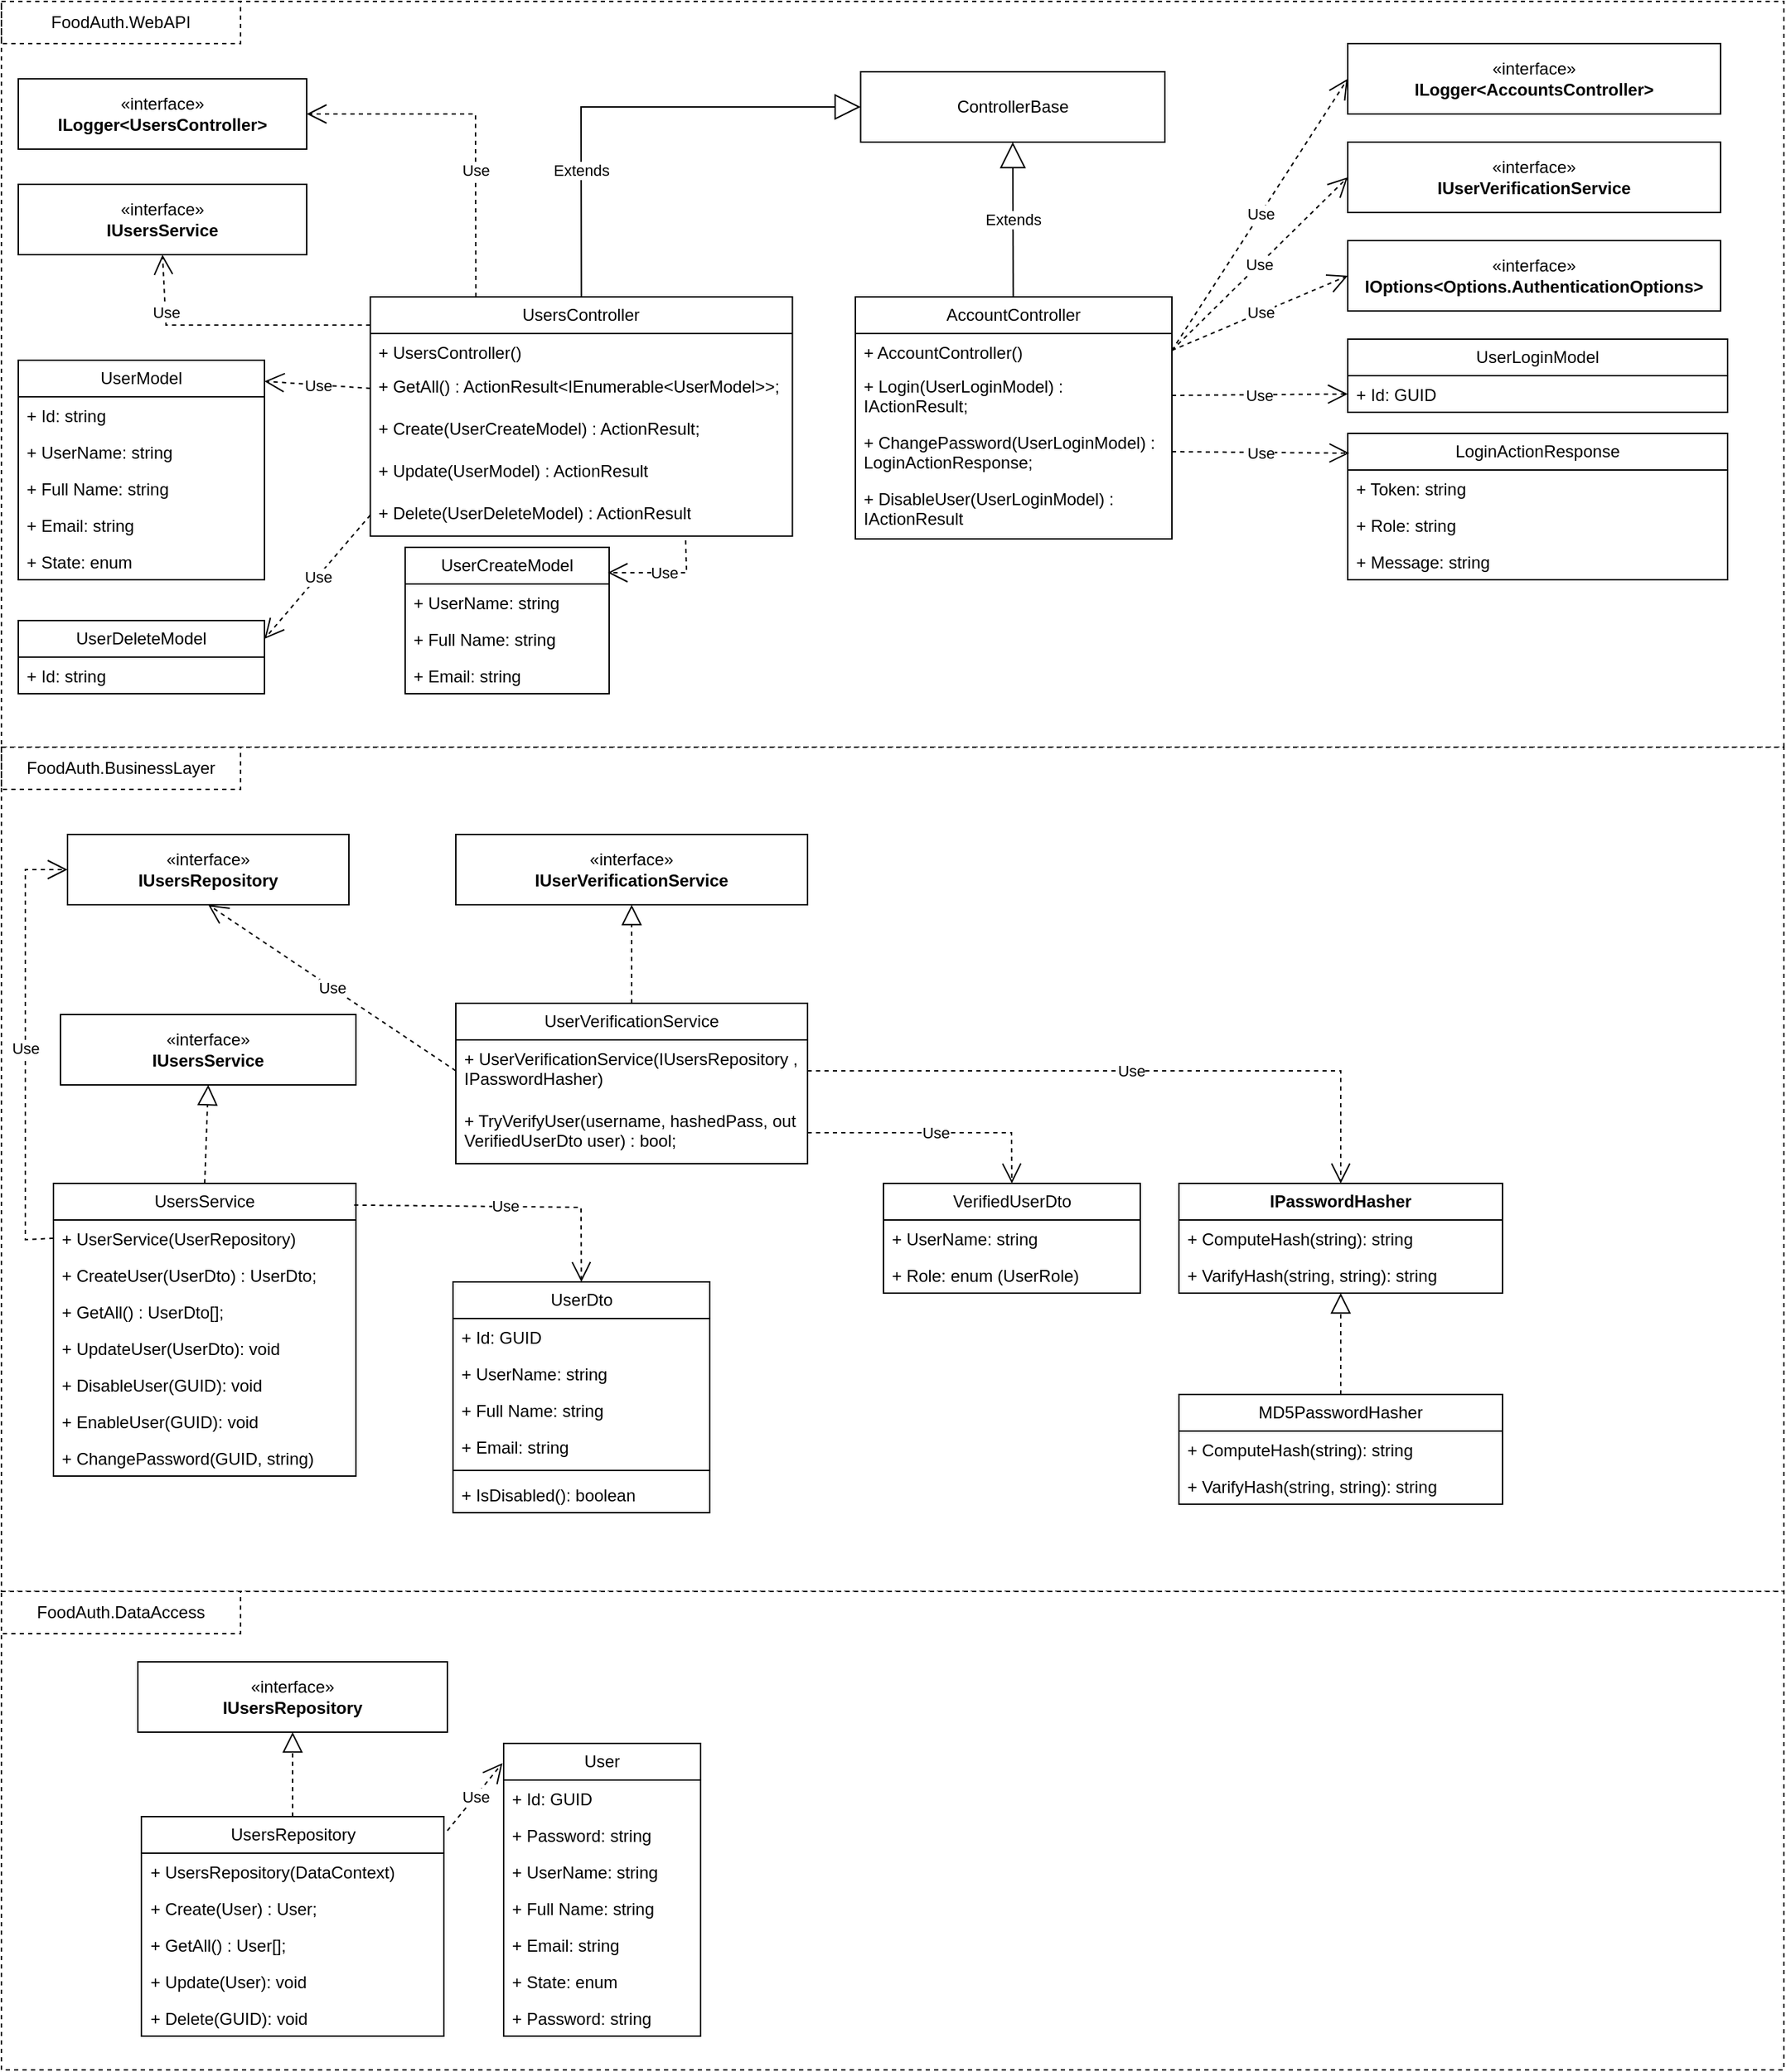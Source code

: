 <mxfile version="22.0.0" type="device">
  <diagram name="Page-1" id="muLGFRcbvZJjaOLJ9_g9">
    <mxGraphModel dx="3686" dy="2740" grid="1" gridSize="10" guides="1" tooltips="1" connect="1" arrows="1" fold="1" page="1" pageScale="1" pageWidth="850" pageHeight="1100" math="0" shadow="0">
      <root>
        <mxCell id="0" />
        <mxCell id="1" parent="0" />
        <mxCell id="_5ADlvDaST6qmJXqZXYF-98" value="" style="rounded=0;whiteSpace=wrap;html=1;dashed=1;" parent="1" vertex="1">
          <mxGeometry x="-825" y="-1080" width="1267" height="530" as="geometry" />
        </mxCell>
        <mxCell id="N_aqeByG3ck3YnSyiemr-94" value="" style="rounded=0;whiteSpace=wrap;html=1;dashed=1;" parent="1" vertex="1">
          <mxGeometry x="-825" y="-550" width="1267" height="600" as="geometry" />
        </mxCell>
        <mxCell id="N_aqeByG3ck3YnSyiemr-96" value="" style="rounded=0;whiteSpace=wrap;html=1;dashed=1;" parent="1" vertex="1">
          <mxGeometry x="-825" y="50" width="1267" height="340" as="geometry" />
        </mxCell>
        <mxCell id="N_aqeByG3ck3YnSyiemr-1" value="UserDto" style="swimlane;fontStyle=0;childLayout=stackLayout;horizontal=1;startSize=26;fillColor=none;horizontalStack=0;resizeParent=1;resizeParentMax=0;resizeLast=0;collapsible=1;marginBottom=0;whiteSpace=wrap;html=1;" parent="1" vertex="1">
          <mxGeometry x="-504" y="-170" width="182.5" height="164" as="geometry" />
        </mxCell>
        <mxCell id="N_aqeByG3ck3YnSyiemr-2" value="+ Id: GUID" style="text;strokeColor=none;fillColor=none;align=left;verticalAlign=top;spacingLeft=4;spacingRight=4;overflow=hidden;rotatable=0;points=[[0,0.5],[1,0.5]];portConstraint=eastwest;whiteSpace=wrap;html=1;" parent="N_aqeByG3ck3YnSyiemr-1" vertex="1">
          <mxGeometry y="26" width="182.5" height="26" as="geometry" />
        </mxCell>
        <mxCell id="N_aqeByG3ck3YnSyiemr-3" value="+ UserName: string" style="text;strokeColor=none;fillColor=none;align=left;verticalAlign=top;spacingLeft=4;spacingRight=4;overflow=hidden;rotatable=0;points=[[0,0.5],[1,0.5]];portConstraint=eastwest;whiteSpace=wrap;html=1;" parent="N_aqeByG3ck3YnSyiemr-1" vertex="1">
          <mxGeometry y="52" width="182.5" height="26" as="geometry" />
        </mxCell>
        <mxCell id="N_aqeByG3ck3YnSyiemr-76" value="+ Full Name: string" style="text;strokeColor=none;fillColor=none;align=left;verticalAlign=top;spacingLeft=4;spacingRight=4;overflow=hidden;rotatable=0;points=[[0,0.5],[1,0.5]];portConstraint=eastwest;whiteSpace=wrap;html=1;" parent="N_aqeByG3ck3YnSyiemr-1" vertex="1">
          <mxGeometry y="78" width="182.5" height="26" as="geometry" />
        </mxCell>
        <mxCell id="N_aqeByG3ck3YnSyiemr-75" value="+ Email: string" style="text;strokeColor=none;fillColor=none;align=left;verticalAlign=top;spacingLeft=4;spacingRight=4;overflow=hidden;rotatable=0;points=[[0,0.5],[1,0.5]];portConstraint=eastwest;whiteSpace=wrap;html=1;" parent="N_aqeByG3ck3YnSyiemr-1" vertex="1">
          <mxGeometry y="104" width="182.5" height="26" as="geometry" />
        </mxCell>
        <mxCell id="_5ADlvDaST6qmJXqZXYF-108" value="" style="line;strokeWidth=1;fillColor=none;align=left;verticalAlign=middle;spacingTop=-1;spacingLeft=3;spacingRight=3;rotatable=0;labelPosition=right;points=[];portConstraint=eastwest;strokeColor=inherit;" parent="N_aqeByG3ck3YnSyiemr-1" vertex="1">
          <mxGeometry y="130" width="182.5" height="8" as="geometry" />
        </mxCell>
        <mxCell id="N_aqeByG3ck3YnSyiemr-90" value="+ IsDisabled(): boolean" style="text;strokeColor=none;fillColor=none;align=left;verticalAlign=top;spacingLeft=4;spacingRight=4;overflow=hidden;rotatable=0;points=[[0,0.5],[1,0.5]];portConstraint=eastwest;whiteSpace=wrap;html=1;" parent="N_aqeByG3ck3YnSyiemr-1" vertex="1">
          <mxGeometry y="138" width="182.5" height="26" as="geometry" />
        </mxCell>
        <mxCell id="N_aqeByG3ck3YnSyiemr-9" value="UsersService" style="swimlane;fontStyle=0;childLayout=stackLayout;horizontal=1;startSize=26;fillColor=none;horizontalStack=0;resizeParent=1;resizeParentMax=0;resizeLast=0;collapsible=1;marginBottom=0;whiteSpace=wrap;html=1;" parent="1" vertex="1">
          <mxGeometry x="-788" y="-240" width="215" height="208" as="geometry" />
        </mxCell>
        <mxCell id="N_aqeByG3ck3YnSyiemr-11" value="&lt;div style=&quot;text-align: center;&quot;&gt;+&amp;nbsp;UserService(UserRepository)&lt;/div&gt;" style="text;strokeColor=none;fillColor=none;align=left;verticalAlign=top;spacingLeft=4;spacingRight=4;overflow=hidden;rotatable=0;points=[[0,0.5],[1,0.5]];portConstraint=eastwest;whiteSpace=wrap;html=1;" parent="N_aqeByG3ck3YnSyiemr-9" vertex="1">
          <mxGeometry y="26" width="215" height="26" as="geometry" />
        </mxCell>
        <mxCell id="N_aqeByG3ck3YnSyiemr-41" value="+ CreateUser(UserDto) : UserDto;" style="text;strokeColor=none;fillColor=none;align=left;verticalAlign=top;spacingLeft=4;spacingRight=4;overflow=hidden;rotatable=0;points=[[0,0.5],[1,0.5]];portConstraint=eastwest;whiteSpace=wrap;html=1;" parent="N_aqeByG3ck3YnSyiemr-9" vertex="1">
          <mxGeometry y="52" width="215" height="26" as="geometry" />
        </mxCell>
        <mxCell id="N_aqeByG3ck3YnSyiemr-86" value="+ GetAll() : UserDto[];" style="text;strokeColor=none;fillColor=none;align=left;verticalAlign=top;spacingLeft=4;spacingRight=4;overflow=hidden;rotatable=0;points=[[0,0.5],[1,0.5]];portConstraint=eastwest;whiteSpace=wrap;html=1;" parent="N_aqeByG3ck3YnSyiemr-9" vertex="1">
          <mxGeometry y="78" width="215" height="26" as="geometry" />
        </mxCell>
        <mxCell id="N_aqeByG3ck3YnSyiemr-40" value="+ UpdateUser(UserDto): void" style="text;strokeColor=none;fillColor=none;align=left;verticalAlign=top;spacingLeft=4;spacingRight=4;overflow=hidden;rotatable=0;points=[[0,0.5],[1,0.5]];portConstraint=eastwest;whiteSpace=wrap;html=1;" parent="N_aqeByG3ck3YnSyiemr-9" vertex="1">
          <mxGeometry y="104" width="215" height="26" as="geometry" />
        </mxCell>
        <mxCell id="N_aqeByG3ck3YnSyiemr-17" value="+ DisableUser(GUID): void" style="text;strokeColor=none;fillColor=none;align=left;verticalAlign=top;spacingLeft=4;spacingRight=4;overflow=hidden;rotatable=0;points=[[0,0.5],[1,0.5]];portConstraint=eastwest;whiteSpace=wrap;html=1;" parent="N_aqeByG3ck3YnSyiemr-9" vertex="1">
          <mxGeometry y="130" width="215" height="26" as="geometry" />
        </mxCell>
        <mxCell id="N_aqeByG3ck3YnSyiemr-91" value="+ EnableUser(GUID): void" style="text;strokeColor=none;fillColor=none;align=left;verticalAlign=top;spacingLeft=4;spacingRight=4;overflow=hidden;rotatable=0;points=[[0,0.5],[1,0.5]];portConstraint=eastwest;whiteSpace=wrap;html=1;" parent="N_aqeByG3ck3YnSyiemr-9" vertex="1">
          <mxGeometry y="156" width="215" height="26" as="geometry" />
        </mxCell>
        <mxCell id="N_aqeByG3ck3YnSyiemr-89" value="+ ChangePassword(GUID, string)" style="text;strokeColor=none;fillColor=none;align=left;verticalAlign=top;spacingLeft=4;spacingRight=4;overflow=hidden;rotatable=0;points=[[0,0.5],[1,0.5]];portConstraint=eastwest;whiteSpace=wrap;html=1;" parent="N_aqeByG3ck3YnSyiemr-9" vertex="1">
          <mxGeometry y="182" width="215" height="26" as="geometry" />
        </mxCell>
        <mxCell id="N_aqeByG3ck3YnSyiemr-26" value="«interface»&lt;br&gt;&lt;b&gt;IUsersService&lt;/b&gt;" style="html=1;whiteSpace=wrap;" parent="1" vertex="1">
          <mxGeometry x="-783" y="-360" width="210" height="50" as="geometry" />
        </mxCell>
        <mxCell id="N_aqeByG3ck3YnSyiemr-27" value="" style="endArrow=block;dashed=1;endFill=0;endSize=12;html=1;rounded=0;entryX=0.5;entryY=1;entryDx=0;entryDy=0;exitX=0.5;exitY=0;exitDx=0;exitDy=0;" parent="1" source="N_aqeByG3ck3YnSyiemr-9" target="N_aqeByG3ck3YnSyiemr-26" edge="1">
          <mxGeometry width="160" relative="1" as="geometry">
            <mxPoint x="-610.25" y="-262" as="sourcePoint" />
            <mxPoint x="-769.25" y="-381" as="targetPoint" />
          </mxGeometry>
        </mxCell>
        <mxCell id="N_aqeByG3ck3YnSyiemr-95" value="FoodAuth.BusinessLayer" style="text;html=1;strokeColor=default;fillColor=none;align=center;verticalAlign=middle;whiteSpace=wrap;rounded=0;dashed=1;" parent="1" vertex="1">
          <mxGeometry x="-825" y="-550" width="170" height="30" as="geometry" />
        </mxCell>
        <mxCell id="N_aqeByG3ck3YnSyiemr-97" value="FoodAuth.DataAccess" style="text;html=1;strokeColor=default;fillColor=none;align=center;verticalAlign=middle;whiteSpace=wrap;rounded=0;dashed=1;" parent="1" vertex="1">
          <mxGeometry x="-825" y="50" width="170" height="30" as="geometry" />
        </mxCell>
        <mxCell id="N_aqeByG3ck3YnSyiemr-98" value="UsersRepository" style="swimlane;fontStyle=0;childLayout=stackLayout;horizontal=1;startSize=26;fillColor=none;horizontalStack=0;resizeParent=1;resizeParentMax=0;resizeLast=0;collapsible=1;marginBottom=0;whiteSpace=wrap;html=1;" parent="1" vertex="1">
          <mxGeometry x="-725.5" y="210" width="215" height="156" as="geometry" />
        </mxCell>
        <mxCell id="N_aqeByG3ck3YnSyiemr-99" value="&lt;div style=&quot;text-align: center;&quot;&gt;+ UsersRepository(DataContext)&lt;/div&gt;" style="text;strokeColor=none;fillColor=none;align=left;verticalAlign=top;spacingLeft=4;spacingRight=4;overflow=hidden;rotatable=0;points=[[0,0.5],[1,0.5]];portConstraint=eastwest;whiteSpace=wrap;html=1;" parent="N_aqeByG3ck3YnSyiemr-98" vertex="1">
          <mxGeometry y="26" width="215" height="26" as="geometry" />
        </mxCell>
        <mxCell id="N_aqeByG3ck3YnSyiemr-100" value="+ Create(User) : User;" style="text;strokeColor=none;fillColor=none;align=left;verticalAlign=top;spacingLeft=4;spacingRight=4;overflow=hidden;rotatable=0;points=[[0,0.5],[1,0.5]];portConstraint=eastwest;whiteSpace=wrap;html=1;" parent="N_aqeByG3ck3YnSyiemr-98" vertex="1">
          <mxGeometry y="52" width="215" height="26" as="geometry" />
        </mxCell>
        <mxCell id="N_aqeByG3ck3YnSyiemr-101" value="+ GetAll() : User[];" style="text;strokeColor=none;fillColor=none;align=left;verticalAlign=top;spacingLeft=4;spacingRight=4;overflow=hidden;rotatable=0;points=[[0,0.5],[1,0.5]];portConstraint=eastwest;whiteSpace=wrap;html=1;" parent="N_aqeByG3ck3YnSyiemr-98" vertex="1">
          <mxGeometry y="78" width="215" height="26" as="geometry" />
        </mxCell>
        <mxCell id="N_aqeByG3ck3YnSyiemr-102" value="+ Update(User): void" style="text;strokeColor=none;fillColor=none;align=left;verticalAlign=top;spacingLeft=4;spacingRight=4;overflow=hidden;rotatable=0;points=[[0,0.5],[1,0.5]];portConstraint=eastwest;whiteSpace=wrap;html=1;" parent="N_aqeByG3ck3YnSyiemr-98" vertex="1">
          <mxGeometry y="104" width="215" height="26" as="geometry" />
        </mxCell>
        <mxCell id="N_aqeByG3ck3YnSyiemr-103" value="+ Delete(GUID): void" style="text;strokeColor=none;fillColor=none;align=left;verticalAlign=top;spacingLeft=4;spacingRight=4;overflow=hidden;rotatable=0;points=[[0,0.5],[1,0.5]];portConstraint=eastwest;whiteSpace=wrap;html=1;" parent="N_aqeByG3ck3YnSyiemr-98" vertex="1">
          <mxGeometry y="130" width="215" height="26" as="geometry" />
        </mxCell>
        <mxCell id="N_aqeByG3ck3YnSyiemr-107" value="«interface»&lt;br&gt;&lt;b&gt;IUsersRepository&lt;/b&gt;" style="html=1;whiteSpace=wrap;" parent="1" vertex="1">
          <mxGeometry x="-728" y="100" width="220" height="50" as="geometry" />
        </mxCell>
        <mxCell id="N_aqeByG3ck3YnSyiemr-108" value="" style="endArrow=block;dashed=1;endFill=0;endSize=12;html=1;rounded=0;entryX=0.5;entryY=1;entryDx=0;entryDy=0;exitX=0.5;exitY=0;exitDx=0;exitDy=0;" parent="1" source="N_aqeByG3ck3YnSyiemr-98" target="N_aqeByG3ck3YnSyiemr-107" edge="1">
          <mxGeometry width="160" relative="1" as="geometry">
            <mxPoint x="-617.5" y="200" as="sourcePoint" />
            <mxPoint x="-815.5" y="129" as="targetPoint" />
          </mxGeometry>
        </mxCell>
        <mxCell id="N_aqeByG3ck3YnSyiemr-125" value="User" style="swimlane;fontStyle=0;childLayout=stackLayout;horizontal=1;startSize=26;fillColor=none;horizontalStack=0;resizeParent=1;resizeParentMax=0;resizeLast=0;collapsible=1;marginBottom=0;whiteSpace=wrap;html=1;" parent="1" vertex="1">
          <mxGeometry x="-468" y="158" width="140" height="208" as="geometry" />
        </mxCell>
        <mxCell id="N_aqeByG3ck3YnSyiemr-126" value="+ Id: GUID" style="text;strokeColor=none;fillColor=none;align=left;verticalAlign=top;spacingLeft=4;spacingRight=4;overflow=hidden;rotatable=0;points=[[0,0.5],[1,0.5]];portConstraint=eastwest;whiteSpace=wrap;html=1;" parent="N_aqeByG3ck3YnSyiemr-125" vertex="1">
          <mxGeometry y="26" width="140" height="26" as="geometry" />
        </mxCell>
        <mxCell id="N_aqeByG3ck3YnSyiemr-135" value="+ Password: string" style="text;strokeColor=none;fillColor=none;align=left;verticalAlign=top;spacingLeft=4;spacingRight=4;overflow=hidden;rotatable=0;points=[[0,0.5],[1,0.5]];portConstraint=eastwest;whiteSpace=wrap;html=1;" parent="N_aqeByG3ck3YnSyiemr-125" vertex="1">
          <mxGeometry y="52" width="140" height="26" as="geometry" />
        </mxCell>
        <mxCell id="N_aqeByG3ck3YnSyiemr-127" value="+ UserName: string" style="text;strokeColor=none;fillColor=none;align=left;verticalAlign=top;spacingLeft=4;spacingRight=4;overflow=hidden;rotatable=0;points=[[0,0.5],[1,0.5]];portConstraint=eastwest;whiteSpace=wrap;html=1;" parent="N_aqeByG3ck3YnSyiemr-125" vertex="1">
          <mxGeometry y="78" width="140" height="26" as="geometry" />
        </mxCell>
        <mxCell id="N_aqeByG3ck3YnSyiemr-128" value="+ Full Name: string" style="text;strokeColor=none;fillColor=none;align=left;verticalAlign=top;spacingLeft=4;spacingRight=4;overflow=hidden;rotatable=0;points=[[0,0.5],[1,0.5]];portConstraint=eastwest;whiteSpace=wrap;html=1;" parent="N_aqeByG3ck3YnSyiemr-125" vertex="1">
          <mxGeometry y="104" width="140" height="26" as="geometry" />
        </mxCell>
        <mxCell id="N_aqeByG3ck3YnSyiemr-129" value="+ Email: string" style="text;strokeColor=none;fillColor=none;align=left;verticalAlign=top;spacingLeft=4;spacingRight=4;overflow=hidden;rotatable=0;points=[[0,0.5],[1,0.5]];portConstraint=eastwest;whiteSpace=wrap;html=1;" parent="N_aqeByG3ck3YnSyiemr-125" vertex="1">
          <mxGeometry y="130" width="140" height="26" as="geometry" />
        </mxCell>
        <mxCell id="N_aqeByG3ck3YnSyiemr-130" value="+ State: enum" style="text;strokeColor=none;fillColor=none;align=left;verticalAlign=top;spacingLeft=4;spacingRight=4;overflow=hidden;rotatable=0;points=[[0,0.5],[1,0.5]];portConstraint=eastwest;whiteSpace=wrap;html=1;" parent="N_aqeByG3ck3YnSyiemr-125" vertex="1">
          <mxGeometry y="156" width="140" height="26" as="geometry" />
        </mxCell>
        <mxCell id="N_aqeByG3ck3YnSyiemr-131" value="+ Password: string" style="text;strokeColor=none;fillColor=none;align=left;verticalAlign=top;spacingLeft=4;spacingRight=4;overflow=hidden;rotatable=0;points=[[0,0.5],[1,0.5]];portConstraint=eastwest;whiteSpace=wrap;html=1;" parent="N_aqeByG3ck3YnSyiemr-125" vertex="1">
          <mxGeometry y="182" width="140" height="26" as="geometry" />
        </mxCell>
        <mxCell id="_5ADlvDaST6qmJXqZXYF-99" value="FoodAuth.WebAPI" style="text;html=1;strokeColor=default;fillColor=none;align=center;verticalAlign=middle;whiteSpace=wrap;rounded=0;dashed=1;" parent="1" vertex="1">
          <mxGeometry x="-825" y="-1080" width="170" height="30" as="geometry" />
        </mxCell>
        <mxCell id="_5ADlvDaST6qmJXqZXYF-102" value="Use" style="endArrow=open;endSize=12;dashed=1;html=1;rounded=0;exitX=0.994;exitY=0.074;exitDx=0;exitDy=0;exitPerimeter=0;entryX=0.5;entryY=0;entryDx=0;entryDy=0;" parent="1" source="N_aqeByG3ck3YnSyiemr-9" target="N_aqeByG3ck3YnSyiemr-1" edge="1">
          <mxGeometry width="160" relative="1" as="geometry">
            <mxPoint x="2" y="90" as="sourcePoint" />
            <mxPoint x="162" y="90" as="targetPoint" />
            <Array as="points">
              <mxPoint x="-413" y="-223" />
            </Array>
          </mxGeometry>
        </mxCell>
        <mxCell id="_5ADlvDaST6qmJXqZXYF-103" value="Use" style="endArrow=open;endSize=12;dashed=1;html=1;rounded=0;entryX=-0.006;entryY=0.067;entryDx=0;entryDy=0;entryPerimeter=0;" parent="1" target="N_aqeByG3ck3YnSyiemr-125" edge="1">
          <mxGeometry width="160" relative="1" as="geometry">
            <mxPoint x="-508" y="220" as="sourcePoint" />
            <mxPoint x="-465" y="137.5" as="targetPoint" />
          </mxGeometry>
        </mxCell>
        <mxCell id="_5ADlvDaST6qmJXqZXYF-109" value="AccountController" style="swimlane;fontStyle=0;childLayout=stackLayout;horizontal=1;startSize=26;fillColor=none;horizontalStack=0;resizeParent=1;resizeParentMax=0;resizeLast=0;collapsible=1;marginBottom=0;whiteSpace=wrap;html=1;" parent="1" vertex="1">
          <mxGeometry x="-218" y="-870" width="225" height="172" as="geometry" />
        </mxCell>
        <mxCell id="_5ADlvDaST6qmJXqZXYF-110" value="&lt;div style=&quot;text-align: center;&quot;&gt;+ AccountController()&lt;/div&gt;&lt;b style=&quot;border-color: var(--border-color); text-align: center;&quot;&gt;&lt;br&gt;&lt;/b&gt;" style="text;strokeColor=none;fillColor=none;align=left;verticalAlign=top;spacingLeft=4;spacingRight=4;overflow=hidden;rotatable=0;points=[[0,0.5],[1,0.5]];portConstraint=eastwest;whiteSpace=wrap;html=1;" parent="_5ADlvDaST6qmJXqZXYF-109" vertex="1">
          <mxGeometry y="26" width="225" height="24" as="geometry" />
        </mxCell>
        <mxCell id="_5ADlvDaST6qmJXqZXYF-111" value="+ Login(UserLoginModel) : IActionResult;" style="text;strokeColor=none;fillColor=none;align=left;verticalAlign=top;spacingLeft=4;spacingRight=4;overflow=hidden;rotatable=0;points=[[0,0.5],[1,0.5]];portConstraint=eastwest;whiteSpace=wrap;html=1;" parent="_5ADlvDaST6qmJXqZXYF-109" vertex="1">
          <mxGeometry y="50" width="225" height="40" as="geometry" />
        </mxCell>
        <mxCell id="_5ADlvDaST6qmJXqZXYF-112" value="+ ChangePassword(UserLoginModel) : LoginActionResponse;" style="text;strokeColor=none;fillColor=none;align=left;verticalAlign=top;spacingLeft=4;spacingRight=4;overflow=hidden;rotatable=0;points=[[0,0.5],[1,0.5]];portConstraint=eastwest;whiteSpace=wrap;html=1;" parent="_5ADlvDaST6qmJXqZXYF-109" vertex="1">
          <mxGeometry y="90" width="225" height="40" as="geometry" />
        </mxCell>
        <mxCell id="UnXTM3uxFK6fCBbmyO53-55" value="+ DisableUser(UserLoginModel) : IActionResult" style="text;strokeColor=none;fillColor=none;align=left;verticalAlign=top;spacingLeft=4;spacingRight=4;overflow=hidden;rotatable=0;points=[[0,0.5],[1,0.5]];portConstraint=eastwest;whiteSpace=wrap;html=1;" vertex="1" parent="_5ADlvDaST6qmJXqZXYF-109">
          <mxGeometry y="130" width="225" height="42" as="geometry" />
        </mxCell>
        <mxCell id="UnXTM3uxFK6fCBbmyO53-1" value="UserVerificationService" style="swimlane;fontStyle=0;childLayout=stackLayout;horizontal=1;startSize=26;fillColor=none;horizontalStack=0;resizeParent=1;resizeParentMax=0;resizeLast=0;collapsible=1;marginBottom=0;whiteSpace=wrap;html=1;" vertex="1" parent="1">
          <mxGeometry x="-502" y="-368" width="250" height="114" as="geometry" />
        </mxCell>
        <mxCell id="UnXTM3uxFK6fCBbmyO53-38" value="+ UserVerificationService(IUsersRepository , IPasswordHasher)" style="text;strokeColor=none;fillColor=none;align=left;verticalAlign=top;spacingLeft=4;spacingRight=4;overflow=hidden;rotatable=0;points=[[0,0.5],[1,0.5]];portConstraint=eastwest;whiteSpace=wrap;html=1;" vertex="1" parent="UnXTM3uxFK6fCBbmyO53-1">
          <mxGeometry y="26" width="250" height="44" as="geometry" />
        </mxCell>
        <mxCell id="UnXTM3uxFK6fCBbmyO53-3" value="+ TryVerifyUser(username, hashedPass, out VerifiedUserDto user) : bool;" style="text;strokeColor=none;fillColor=none;align=left;verticalAlign=top;spacingLeft=4;spacingRight=4;overflow=hidden;rotatable=0;points=[[0,0.5],[1,0.5]];portConstraint=eastwest;whiteSpace=wrap;html=1;" vertex="1" parent="UnXTM3uxFK6fCBbmyO53-1">
          <mxGeometry y="70" width="250" height="44" as="geometry" />
        </mxCell>
        <mxCell id="UnXTM3uxFK6fCBbmyO53-10" value="&lt;b&gt;IPasswordHasher&lt;/b&gt;" style="swimlane;fontStyle=0;childLayout=stackLayout;horizontal=1;startSize=26;fillColor=none;horizontalStack=0;resizeParent=1;resizeParentMax=0;resizeLast=0;collapsible=1;marginBottom=0;whiteSpace=wrap;html=1;" vertex="1" parent="1">
          <mxGeometry x="12" y="-240" width="230" height="78" as="geometry" />
        </mxCell>
        <mxCell id="UnXTM3uxFK6fCBbmyO53-11" value="+ ComputeHash(string): string" style="text;strokeColor=none;fillColor=none;align=left;verticalAlign=top;spacingLeft=4;spacingRight=4;overflow=hidden;rotatable=0;points=[[0,0.5],[1,0.5]];portConstraint=eastwest;whiteSpace=wrap;html=1;" vertex="1" parent="UnXTM3uxFK6fCBbmyO53-10">
          <mxGeometry y="26" width="230" height="26" as="geometry" />
        </mxCell>
        <mxCell id="UnXTM3uxFK6fCBbmyO53-12" value="+ VarifyHash(string, string): string" style="text;strokeColor=none;fillColor=none;align=left;verticalAlign=top;spacingLeft=4;spacingRight=4;overflow=hidden;rotatable=0;points=[[0,0.5],[1,0.5]];portConstraint=eastwest;whiteSpace=wrap;html=1;" vertex="1" parent="UnXTM3uxFK6fCBbmyO53-10">
          <mxGeometry y="52" width="230" height="26" as="geometry" />
        </mxCell>
        <mxCell id="UnXTM3uxFK6fCBbmyO53-14" value="MD5PasswordHasher" style="swimlane;fontStyle=0;childLayout=stackLayout;horizontal=1;startSize=26;fillColor=none;horizontalStack=0;resizeParent=1;resizeParentMax=0;resizeLast=0;collapsible=1;marginBottom=0;whiteSpace=wrap;html=1;" vertex="1" parent="1">
          <mxGeometry x="12" y="-90" width="230" height="78" as="geometry" />
        </mxCell>
        <mxCell id="UnXTM3uxFK6fCBbmyO53-15" value="+ ComputeHash(string): string" style="text;strokeColor=none;fillColor=none;align=left;verticalAlign=top;spacingLeft=4;spacingRight=4;overflow=hidden;rotatable=0;points=[[0,0.5],[1,0.5]];portConstraint=eastwest;whiteSpace=wrap;html=1;" vertex="1" parent="UnXTM3uxFK6fCBbmyO53-14">
          <mxGeometry y="26" width="230" height="26" as="geometry" />
        </mxCell>
        <mxCell id="UnXTM3uxFK6fCBbmyO53-16" value="+ VarifyHash(string, string): string" style="text;strokeColor=none;fillColor=none;align=left;verticalAlign=top;spacingLeft=4;spacingRight=4;overflow=hidden;rotatable=0;points=[[0,0.5],[1,0.5]];portConstraint=eastwest;whiteSpace=wrap;html=1;" vertex="1" parent="UnXTM3uxFK6fCBbmyO53-14">
          <mxGeometry y="52" width="230" height="26" as="geometry" />
        </mxCell>
        <mxCell id="UnXTM3uxFK6fCBbmyO53-18" value="" style="endArrow=block;dashed=1;endFill=0;endSize=12;html=1;rounded=0;exitX=0.5;exitY=0;exitDx=0;exitDy=0;" edge="1" parent="1" source="UnXTM3uxFK6fCBbmyO53-14" target="UnXTM3uxFK6fCBbmyO53-12">
          <mxGeometry width="160" relative="1" as="geometry">
            <mxPoint x="-128" y="-656" as="sourcePoint" />
            <mxPoint x="32" y="-656" as="targetPoint" />
          </mxGeometry>
        </mxCell>
        <mxCell id="UnXTM3uxFK6fCBbmyO53-21" value="" style="endArrow=block;dashed=1;endFill=0;endSize=12;html=1;rounded=0;entryX=0.5;entryY=1;entryDx=0;entryDy=0;" edge="1" parent="1" source="UnXTM3uxFK6fCBbmyO53-1" target="UnXTM3uxFK6fCBbmyO53-30">
          <mxGeometry width="160" relative="1" as="geometry">
            <mxPoint x="-308" y="-560" as="sourcePoint" />
            <mxPoint x="-263" y="-860" as="targetPoint" />
          </mxGeometry>
        </mxCell>
        <mxCell id="UnXTM3uxFK6fCBbmyO53-22" value="VerifiedUserDto" style="swimlane;fontStyle=0;childLayout=stackLayout;horizontal=1;startSize=26;fillColor=none;horizontalStack=0;resizeParent=1;resizeParentMax=0;resizeLast=0;collapsible=1;marginBottom=0;whiteSpace=wrap;html=1;" vertex="1" parent="1">
          <mxGeometry x="-198" y="-240" width="182.5" height="78" as="geometry" />
        </mxCell>
        <mxCell id="UnXTM3uxFK6fCBbmyO53-24" value="+ UserName: string" style="text;strokeColor=none;fillColor=none;align=left;verticalAlign=top;spacingLeft=4;spacingRight=4;overflow=hidden;rotatable=0;points=[[0,0.5],[1,0.5]];portConstraint=eastwest;whiteSpace=wrap;html=1;" vertex="1" parent="UnXTM3uxFK6fCBbmyO53-22">
          <mxGeometry y="26" width="182.5" height="26" as="geometry" />
        </mxCell>
        <mxCell id="UnXTM3uxFK6fCBbmyO53-25" value="+ Role: enum (UserRole)" style="text;strokeColor=none;fillColor=none;align=left;verticalAlign=top;spacingLeft=4;spacingRight=4;overflow=hidden;rotatable=0;points=[[0,0.5],[1,0.5]];portConstraint=eastwest;whiteSpace=wrap;html=1;" vertex="1" parent="UnXTM3uxFK6fCBbmyO53-22">
          <mxGeometry y="52" width="182.5" height="26" as="geometry" />
        </mxCell>
        <mxCell id="UnXTM3uxFK6fCBbmyO53-30" value="«interface»&lt;br&gt;&lt;b&gt;IUserVerificationService&lt;/b&gt;" style="html=1;whiteSpace=wrap;" vertex="1" parent="1">
          <mxGeometry x="-502" y="-488" width="250" height="50" as="geometry" />
        </mxCell>
        <mxCell id="UnXTM3uxFK6fCBbmyO53-37" value="Use" style="endArrow=open;endSize=12;dashed=1;html=1;rounded=0;entryX=0.5;entryY=0;entryDx=0;entryDy=0;exitX=1;exitY=0.5;exitDx=0;exitDy=0;" edge="1" parent="1" source="UnXTM3uxFK6fCBbmyO53-3" target="UnXTM3uxFK6fCBbmyO53-22">
          <mxGeometry width="160" relative="1" as="geometry">
            <mxPoint x="-78" y="-370" as="sourcePoint" />
            <mxPoint x="-148" y="-660" as="targetPoint" />
            <Array as="points">
              <mxPoint x="-107" y="-276" />
            </Array>
          </mxGeometry>
        </mxCell>
        <mxCell id="UnXTM3uxFK6fCBbmyO53-41" value="Use" style="endArrow=open;endSize=12;dashed=1;html=1;rounded=0;entryX=0.5;entryY=0;entryDx=0;entryDy=0;exitX=1;exitY=0.5;exitDx=0;exitDy=0;" edge="1" parent="1" source="UnXTM3uxFK6fCBbmyO53-38" target="UnXTM3uxFK6fCBbmyO53-10">
          <mxGeometry width="160" relative="1" as="geometry">
            <mxPoint x="-398" y="-460" as="sourcePoint" />
            <mxPoint x="-238" y="-460" as="targetPoint" />
            <Array as="points">
              <mxPoint x="127" y="-320" />
            </Array>
          </mxGeometry>
        </mxCell>
        <mxCell id="UnXTM3uxFK6fCBbmyO53-42" value="«interface»&lt;br&gt;&lt;b&gt;IUsersRepository&lt;/b&gt;" style="html=1;whiteSpace=wrap;" vertex="1" parent="1">
          <mxGeometry x="-778" y="-488" width="200" height="50" as="geometry" />
        </mxCell>
        <mxCell id="UnXTM3uxFK6fCBbmyO53-43" value="Use" style="endArrow=open;endSize=12;dashed=1;html=1;rounded=0;entryX=0;entryY=0.5;entryDx=0;entryDy=0;exitX=0;exitY=0.5;exitDx=0;exitDy=0;" edge="1" parent="1" source="N_aqeByG3ck3YnSyiemr-11" target="UnXTM3uxFK6fCBbmyO53-42">
          <mxGeometry width="160" relative="1" as="geometry">
            <mxPoint x="-868" y="-205.5" as="sourcePoint" />
            <mxPoint x="-738" y="-463" as="targetPoint" />
            <Array as="points">
              <mxPoint x="-808" y="-200" />
              <mxPoint x="-808" y="-463" />
            </Array>
          </mxGeometry>
        </mxCell>
        <mxCell id="UnXTM3uxFK6fCBbmyO53-44" value="Use" style="endArrow=open;endSize=12;dashed=1;html=1;rounded=0;entryX=0.5;entryY=1;entryDx=0;entryDy=0;exitX=0;exitY=0.5;exitDx=0;exitDy=0;" edge="1" parent="1" source="UnXTM3uxFK6fCBbmyO53-38" target="UnXTM3uxFK6fCBbmyO53-42">
          <mxGeometry width="160" relative="1" as="geometry">
            <mxPoint x="-398" y="-360" as="sourcePoint" />
            <mxPoint x="-238" y="-360" as="targetPoint" />
          </mxGeometry>
        </mxCell>
        <mxCell id="UnXTM3uxFK6fCBbmyO53-45" value="Extends" style="endArrow=block;endSize=16;endFill=0;html=1;rounded=0;entryX=0.5;entryY=1;entryDx=0;entryDy=0;" edge="1" parent="1" source="_5ADlvDaST6qmJXqZXYF-109" target="UnXTM3uxFK6fCBbmyO53-51">
          <mxGeometry width="160" relative="1" as="geometry">
            <mxPoint x="102" y="-780" as="sourcePoint" />
            <mxPoint x="173.392" y="-921" as="targetPoint" />
          </mxGeometry>
        </mxCell>
        <mxCell id="UnXTM3uxFK6fCBbmyO53-51" value="ControllerBase" style="html=1;whiteSpace=wrap;" vertex="1" parent="1">
          <mxGeometry x="-214.25" y="-1030" width="216.25" height="50" as="geometry" />
        </mxCell>
        <mxCell id="UnXTM3uxFK6fCBbmyO53-52" value="«interface»&lt;br&gt;&lt;b&gt;ILogger&amp;lt;AccountsController&amp;gt;&lt;/b&gt;" style="html=1;whiteSpace=wrap;" vertex="1" parent="1">
          <mxGeometry x="132" y="-1050" width="265" height="50" as="geometry" />
        </mxCell>
        <mxCell id="UnXTM3uxFK6fCBbmyO53-53" value="«interface»&lt;br&gt;&lt;b&gt;IUserVerificationService&lt;/b&gt;" style="html=1;whiteSpace=wrap;" vertex="1" parent="1">
          <mxGeometry x="132" y="-980" width="265" height="50" as="geometry" />
        </mxCell>
        <mxCell id="UnXTM3uxFK6fCBbmyO53-54" value="«interface»&lt;br&gt;&lt;b&gt;IOptions&amp;lt;Options.AuthenticationOptions&amp;gt;&lt;/b&gt;" style="html=1;whiteSpace=wrap;" vertex="1" parent="1">
          <mxGeometry x="132" y="-910" width="265" height="50" as="geometry" />
        </mxCell>
        <mxCell id="UnXTM3uxFK6fCBbmyO53-56" value="Use" style="endArrow=open;endSize=12;dashed=1;html=1;rounded=0;entryX=0;entryY=0.5;entryDx=0;entryDy=0;exitX=1;exitY=0.5;exitDx=0;exitDy=0;" edge="1" parent="1" source="_5ADlvDaST6qmJXqZXYF-110" target="UnXTM3uxFK6fCBbmyO53-52">
          <mxGeometry width="160" relative="1" as="geometry">
            <mxPoint x="162" y="-660" as="sourcePoint" />
            <mxPoint x="322" y="-660" as="targetPoint" />
          </mxGeometry>
        </mxCell>
        <mxCell id="UnXTM3uxFK6fCBbmyO53-58" value="Use" style="endArrow=open;endSize=12;dashed=1;html=1;rounded=0;entryX=0;entryY=0.5;entryDx=0;entryDy=0;exitX=1;exitY=0.5;exitDx=0;exitDy=0;" edge="1" parent="1" source="_5ADlvDaST6qmJXqZXYF-110" target="UnXTM3uxFK6fCBbmyO53-53">
          <mxGeometry width="160" relative="1" as="geometry">
            <mxPoint x="162" y="-660" as="sourcePoint" />
            <mxPoint x="322" y="-660" as="targetPoint" />
          </mxGeometry>
        </mxCell>
        <mxCell id="UnXTM3uxFK6fCBbmyO53-59" value="Use" style="endArrow=open;endSize=12;dashed=1;html=1;rounded=0;entryX=0;entryY=0.5;entryDx=0;entryDy=0;exitX=1;exitY=0.5;exitDx=0;exitDy=0;" edge="1" parent="1" source="_5ADlvDaST6qmJXqZXYF-110" target="UnXTM3uxFK6fCBbmyO53-54">
          <mxGeometry width="160" relative="1" as="geometry">
            <mxPoint x="162" y="-660" as="sourcePoint" />
            <mxPoint x="322" y="-660" as="targetPoint" />
          </mxGeometry>
        </mxCell>
        <mxCell id="UnXTM3uxFK6fCBbmyO53-60" value="UserLoginModel" style="swimlane;fontStyle=0;childLayout=stackLayout;horizontal=1;startSize=26;fillColor=none;horizontalStack=0;resizeParent=1;resizeParentMax=0;resizeLast=0;collapsible=1;marginBottom=0;whiteSpace=wrap;html=1;" vertex="1" parent="1">
          <mxGeometry x="132" y="-840" width="270" height="52" as="geometry" />
        </mxCell>
        <mxCell id="UnXTM3uxFK6fCBbmyO53-61" value="+ Id: GUID" style="text;strokeColor=none;fillColor=none;align=left;verticalAlign=top;spacingLeft=4;spacingRight=4;overflow=hidden;rotatable=0;points=[[0,0.5],[1,0.5]];portConstraint=eastwest;whiteSpace=wrap;html=1;" vertex="1" parent="UnXTM3uxFK6fCBbmyO53-60">
          <mxGeometry y="26" width="270" height="26" as="geometry" />
        </mxCell>
        <mxCell id="UnXTM3uxFK6fCBbmyO53-64" value="Use" style="endArrow=open;endSize=12;dashed=1;html=1;rounded=0;entryX=0;entryY=0.5;entryDx=0;entryDy=0;exitX=1;exitY=0.5;exitDx=0;exitDy=0;" edge="1" parent="1" source="_5ADlvDaST6qmJXqZXYF-111" target="UnXTM3uxFK6fCBbmyO53-61">
          <mxGeometry width="160" relative="1" as="geometry">
            <mxPoint x="162" y="-660" as="sourcePoint" />
            <mxPoint x="322" y="-660" as="targetPoint" />
          </mxGeometry>
        </mxCell>
        <mxCell id="UnXTM3uxFK6fCBbmyO53-65" value="LoginActionResponse" style="swimlane;fontStyle=0;childLayout=stackLayout;horizontal=1;startSize=26;fillColor=none;horizontalStack=0;resizeParent=1;resizeParentMax=0;resizeLast=0;collapsible=1;marginBottom=0;whiteSpace=wrap;html=1;" vertex="1" parent="1">
          <mxGeometry x="132" y="-773" width="270" height="104" as="geometry" />
        </mxCell>
        <mxCell id="UnXTM3uxFK6fCBbmyO53-66" value="+ Token: string" style="text;strokeColor=none;fillColor=none;align=left;verticalAlign=top;spacingLeft=4;spacingRight=4;overflow=hidden;rotatable=0;points=[[0,0.5],[1,0.5]];portConstraint=eastwest;whiteSpace=wrap;html=1;" vertex="1" parent="UnXTM3uxFK6fCBbmyO53-65">
          <mxGeometry y="26" width="270" height="26" as="geometry" />
        </mxCell>
        <mxCell id="UnXTM3uxFK6fCBbmyO53-67" value="+ Role: string" style="text;strokeColor=none;fillColor=none;align=left;verticalAlign=top;spacingLeft=4;spacingRight=4;overflow=hidden;rotatable=0;points=[[0,0.5],[1,0.5]];portConstraint=eastwest;whiteSpace=wrap;html=1;" vertex="1" parent="UnXTM3uxFK6fCBbmyO53-65">
          <mxGeometry y="52" width="270" height="26" as="geometry" />
        </mxCell>
        <mxCell id="UnXTM3uxFK6fCBbmyO53-68" value="+ Message: string" style="text;strokeColor=none;fillColor=none;align=left;verticalAlign=top;spacingLeft=4;spacingRight=4;overflow=hidden;rotatable=0;points=[[0,0.5],[1,0.5]];portConstraint=eastwest;whiteSpace=wrap;html=1;" vertex="1" parent="UnXTM3uxFK6fCBbmyO53-65">
          <mxGeometry y="78" width="270" height="26" as="geometry" />
        </mxCell>
        <mxCell id="UnXTM3uxFK6fCBbmyO53-69" value="Use" style="endArrow=open;endSize=12;dashed=1;html=1;rounded=0;entryX=0.004;entryY=0.135;entryDx=0;entryDy=0;entryPerimeter=0;exitX=1;exitY=0.5;exitDx=0;exitDy=0;" edge="1" parent="1" source="_5ADlvDaST6qmJXqZXYF-112" target="UnXTM3uxFK6fCBbmyO53-65">
          <mxGeometry width="160" relative="1" as="geometry">
            <mxPoint x="-8" y="-670" as="sourcePoint" />
            <mxPoint x="322" y="-660" as="targetPoint" />
          </mxGeometry>
        </mxCell>
        <mxCell id="UnXTM3uxFK6fCBbmyO53-70" value="UsersController" style="swimlane;fontStyle=0;childLayout=stackLayout;horizontal=1;startSize=26;fillColor=none;horizontalStack=0;resizeParent=1;resizeParentMax=0;resizeLast=0;collapsible=1;marginBottom=0;whiteSpace=wrap;html=1;" vertex="1" parent="1">
          <mxGeometry x="-562.75" y="-870" width="300" height="170" as="geometry" />
        </mxCell>
        <mxCell id="UnXTM3uxFK6fCBbmyO53-71" value="&lt;div style=&quot;text-align: center;&quot;&gt;+ UsersController()&lt;/div&gt;&lt;b style=&quot;border-color: var(--border-color); text-align: center;&quot;&gt;&lt;br&gt;&lt;/b&gt;" style="text;strokeColor=none;fillColor=none;align=left;verticalAlign=top;spacingLeft=4;spacingRight=4;overflow=hidden;rotatable=0;points=[[0,0.5],[1,0.5]];portConstraint=eastwest;whiteSpace=wrap;html=1;" vertex="1" parent="UnXTM3uxFK6fCBbmyO53-70">
          <mxGeometry y="26" width="300" height="24" as="geometry" />
        </mxCell>
        <mxCell id="UnXTM3uxFK6fCBbmyO53-72" value="+ GetAll() : ActionResult&amp;lt;IEnumerable&amp;lt;UserModel&amp;gt;&amp;gt;;" style="text;strokeColor=none;fillColor=none;align=left;verticalAlign=top;spacingLeft=4;spacingRight=4;overflow=hidden;rotatable=0;points=[[0,0.5],[1,0.5]];portConstraint=eastwest;whiteSpace=wrap;html=1;" vertex="1" parent="UnXTM3uxFK6fCBbmyO53-70">
          <mxGeometry y="50" width="300" height="30" as="geometry" />
        </mxCell>
        <mxCell id="UnXTM3uxFK6fCBbmyO53-73" value="+ Create(UserCreateModel) : ActionResult;" style="text;strokeColor=none;fillColor=none;align=left;verticalAlign=top;spacingLeft=4;spacingRight=4;overflow=hidden;rotatable=0;points=[[0,0.5],[1,0.5]];portConstraint=eastwest;whiteSpace=wrap;html=1;" vertex="1" parent="UnXTM3uxFK6fCBbmyO53-70">
          <mxGeometry y="80" width="300" height="30" as="geometry" />
        </mxCell>
        <mxCell id="UnXTM3uxFK6fCBbmyO53-74" value="+ Update(UserModel) : ActionResult" style="text;strokeColor=none;fillColor=none;align=left;verticalAlign=top;spacingLeft=4;spacingRight=4;overflow=hidden;rotatable=0;points=[[0,0.5],[1,0.5]];portConstraint=eastwest;whiteSpace=wrap;html=1;" vertex="1" parent="UnXTM3uxFK6fCBbmyO53-70">
          <mxGeometry y="110" width="300" height="30" as="geometry" />
        </mxCell>
        <mxCell id="UnXTM3uxFK6fCBbmyO53-75" value="+ Delete(UserDeleteModel) : ActionResult" style="text;strokeColor=none;fillColor=none;align=left;verticalAlign=top;spacingLeft=4;spacingRight=4;overflow=hidden;rotatable=0;points=[[0,0.5],[1,0.5]];portConstraint=eastwest;whiteSpace=wrap;html=1;" vertex="1" parent="UnXTM3uxFK6fCBbmyO53-70">
          <mxGeometry y="140" width="300" height="30" as="geometry" />
        </mxCell>
        <mxCell id="UnXTM3uxFK6fCBbmyO53-76" value="Extends" style="endArrow=block;endSize=16;endFill=0;html=1;rounded=0;entryX=0;entryY=0.5;entryDx=0;entryDy=0;exitX=0.5;exitY=0;exitDx=0;exitDy=0;" edge="1" parent="1" source="UnXTM3uxFK6fCBbmyO53-70" target="UnXTM3uxFK6fCBbmyO53-51">
          <mxGeometry x="-0.461" width="160" relative="1" as="geometry">
            <mxPoint x="-398" y="-680" as="sourcePoint" />
            <mxPoint x="-238" y="-680" as="targetPoint" />
            <Array as="points">
              <mxPoint x="-413" y="-1005" />
            </Array>
            <mxPoint as="offset" />
          </mxGeometry>
        </mxCell>
        <mxCell id="UnXTM3uxFK6fCBbmyO53-78" value="«interface»&lt;br&gt;&lt;b&gt;ILogger&amp;lt;UsersController&amp;gt;&lt;/b&gt;" style="html=1;whiteSpace=wrap;" vertex="1" parent="1">
          <mxGeometry x="-813" y="-1025" width="205" height="50" as="geometry" />
        </mxCell>
        <mxCell id="UnXTM3uxFK6fCBbmyO53-79" value="«interface»&lt;br&gt;&lt;b&gt;IUsersService&lt;/b&gt;" style="html=1;whiteSpace=wrap;" vertex="1" parent="1">
          <mxGeometry x="-813" y="-950" width="205" height="50" as="geometry" />
        </mxCell>
        <mxCell id="UnXTM3uxFK6fCBbmyO53-80" value="Use" style="endArrow=open;endSize=12;dashed=1;html=1;rounded=0;entryX=1;entryY=0.5;entryDx=0;entryDy=0;exitX=0.25;exitY=0;exitDx=0;exitDy=0;" edge="1" parent="1" source="UnXTM3uxFK6fCBbmyO53-70" target="UnXTM3uxFK6fCBbmyO53-78">
          <mxGeometry x="-0.28" width="160" relative="1" as="geometry">
            <mxPoint x="-398" y="-780" as="sourcePoint" />
            <mxPoint x="-238" y="-780" as="targetPoint" />
            <Array as="points">
              <mxPoint x="-488" y="-1000" />
            </Array>
            <mxPoint as="offset" />
          </mxGeometry>
        </mxCell>
        <mxCell id="UnXTM3uxFK6fCBbmyO53-81" value="Use" style="endArrow=open;endSize=12;dashed=1;html=1;rounded=0;entryX=0.5;entryY=1;entryDx=0;entryDy=0;exitX=0;exitY=0.118;exitDx=0;exitDy=0;exitPerimeter=0;" edge="1" parent="1" source="UnXTM3uxFK6fCBbmyO53-70" target="UnXTM3uxFK6fCBbmyO53-79">
          <mxGeometry x="0.578" width="160" relative="1" as="geometry">
            <mxPoint x="-398" y="-720" as="sourcePoint" />
            <mxPoint x="-238" y="-720" as="targetPoint" />
            <Array as="points">
              <mxPoint x="-708" y="-850" />
            </Array>
            <mxPoint as="offset" />
          </mxGeometry>
        </mxCell>
        <mxCell id="UnXTM3uxFK6fCBbmyO53-83" value="UserCreateModel" style="swimlane;fontStyle=0;childLayout=stackLayout;horizontal=1;startSize=26;fillColor=none;horizontalStack=0;resizeParent=1;resizeParentMax=0;resizeLast=0;collapsible=1;marginBottom=0;whiteSpace=wrap;html=1;" vertex="1" parent="1">
          <mxGeometry x="-538" y="-692" width="145" height="104" as="geometry" />
        </mxCell>
        <mxCell id="UnXTM3uxFK6fCBbmyO53-89" value="+ UserName: string" style="text;strokeColor=none;fillColor=none;align=left;verticalAlign=top;spacingLeft=4;spacingRight=4;overflow=hidden;rotatable=0;points=[[0,0.5],[1,0.5]];portConstraint=eastwest;whiteSpace=wrap;html=1;" vertex="1" parent="UnXTM3uxFK6fCBbmyO53-83">
          <mxGeometry y="26" width="145" height="26" as="geometry" />
        </mxCell>
        <mxCell id="UnXTM3uxFK6fCBbmyO53-90" value="+ Full Name: string" style="text;strokeColor=none;fillColor=none;align=left;verticalAlign=top;spacingLeft=4;spacingRight=4;overflow=hidden;rotatable=0;points=[[0,0.5],[1,0.5]];portConstraint=eastwest;whiteSpace=wrap;html=1;" vertex="1" parent="UnXTM3uxFK6fCBbmyO53-83">
          <mxGeometry y="52" width="145" height="26" as="geometry" />
        </mxCell>
        <mxCell id="UnXTM3uxFK6fCBbmyO53-91" value="+ Email: string" style="text;strokeColor=none;fillColor=none;align=left;verticalAlign=top;spacingLeft=4;spacingRight=4;overflow=hidden;rotatable=0;points=[[0,0.5],[1,0.5]];portConstraint=eastwest;whiteSpace=wrap;html=1;" vertex="1" parent="UnXTM3uxFK6fCBbmyO53-83">
          <mxGeometry y="78" width="145" height="26" as="geometry" />
        </mxCell>
        <mxCell id="UnXTM3uxFK6fCBbmyO53-87" value="UserModel" style="swimlane;fontStyle=0;childLayout=stackLayout;horizontal=1;startSize=26;fillColor=none;horizontalStack=0;resizeParent=1;resizeParentMax=0;resizeLast=0;collapsible=1;marginBottom=0;whiteSpace=wrap;html=1;" vertex="1" parent="1">
          <mxGeometry x="-813" y="-825" width="175" height="156" as="geometry" />
        </mxCell>
        <mxCell id="UnXTM3uxFK6fCBbmyO53-92" value="+ Id: string" style="text;strokeColor=none;fillColor=none;align=left;verticalAlign=top;spacingLeft=4;spacingRight=4;overflow=hidden;rotatable=0;points=[[0,0.5],[1,0.5]];portConstraint=eastwest;whiteSpace=wrap;html=1;" vertex="1" parent="UnXTM3uxFK6fCBbmyO53-87">
          <mxGeometry y="26" width="175" height="26" as="geometry" />
        </mxCell>
        <mxCell id="UnXTM3uxFK6fCBbmyO53-93" value="+ UserName: string" style="text;strokeColor=none;fillColor=none;align=left;verticalAlign=top;spacingLeft=4;spacingRight=4;overflow=hidden;rotatable=0;points=[[0,0.5],[1,0.5]];portConstraint=eastwest;whiteSpace=wrap;html=1;" vertex="1" parent="UnXTM3uxFK6fCBbmyO53-87">
          <mxGeometry y="52" width="175" height="26" as="geometry" />
        </mxCell>
        <mxCell id="UnXTM3uxFK6fCBbmyO53-94" value="+ Full Name: string" style="text;strokeColor=none;fillColor=none;align=left;verticalAlign=top;spacingLeft=4;spacingRight=4;overflow=hidden;rotatable=0;points=[[0,0.5],[1,0.5]];portConstraint=eastwest;whiteSpace=wrap;html=1;" vertex="1" parent="UnXTM3uxFK6fCBbmyO53-87">
          <mxGeometry y="78" width="175" height="26" as="geometry" />
        </mxCell>
        <mxCell id="UnXTM3uxFK6fCBbmyO53-95" value="+ Email: string" style="text;strokeColor=none;fillColor=none;align=left;verticalAlign=top;spacingLeft=4;spacingRight=4;overflow=hidden;rotatable=0;points=[[0,0.5],[1,0.5]];portConstraint=eastwest;whiteSpace=wrap;html=1;" vertex="1" parent="UnXTM3uxFK6fCBbmyO53-87">
          <mxGeometry y="104" width="175" height="26" as="geometry" />
        </mxCell>
        <mxCell id="UnXTM3uxFK6fCBbmyO53-96" value="+ State: enum" style="text;strokeColor=none;fillColor=none;align=left;verticalAlign=top;spacingLeft=4;spacingRight=4;overflow=hidden;rotatable=0;points=[[0,0.5],[1,0.5]];portConstraint=eastwest;whiteSpace=wrap;html=1;" vertex="1" parent="UnXTM3uxFK6fCBbmyO53-87">
          <mxGeometry y="130" width="175" height="26" as="geometry" />
        </mxCell>
        <mxCell id="UnXTM3uxFK6fCBbmyO53-88" value="UserDeleteModel" style="swimlane;fontStyle=0;childLayout=stackLayout;horizontal=1;startSize=26;fillColor=none;horizontalStack=0;resizeParent=1;resizeParentMax=0;resizeLast=0;collapsible=1;marginBottom=0;whiteSpace=wrap;html=1;" vertex="1" parent="1">
          <mxGeometry x="-813" y="-640" width="175" height="52" as="geometry" />
        </mxCell>
        <mxCell id="UnXTM3uxFK6fCBbmyO53-97" value="+ Id: string" style="text;strokeColor=none;fillColor=none;align=left;verticalAlign=top;spacingLeft=4;spacingRight=4;overflow=hidden;rotatable=0;points=[[0,0.5],[1,0.5]];portConstraint=eastwest;whiteSpace=wrap;html=1;" vertex="1" parent="UnXTM3uxFK6fCBbmyO53-88">
          <mxGeometry y="26" width="175" height="26" as="geometry" />
        </mxCell>
        <mxCell id="UnXTM3uxFK6fCBbmyO53-99" value="Use" style="endArrow=open;endSize=12;dashed=1;html=1;rounded=0;exitX=0.747;exitY=1.1;exitDx=0;exitDy=0;exitPerimeter=0;entryX=0.993;entryY=0.173;entryDx=0;entryDy=0;entryPerimeter=0;" edge="1" parent="1" source="UnXTM3uxFK6fCBbmyO53-75" target="UnXTM3uxFK6fCBbmyO53-83">
          <mxGeometry width="160" relative="1" as="geometry">
            <mxPoint x="-398" y="-600" as="sourcePoint" />
            <mxPoint x="-238" y="-600" as="targetPoint" />
            <Array as="points">
              <mxPoint x="-338" y="-674" />
            </Array>
          </mxGeometry>
        </mxCell>
        <mxCell id="UnXTM3uxFK6fCBbmyO53-100" value="Use" style="endArrow=open;endSize=12;dashed=1;html=1;rounded=0;entryX=1;entryY=0.25;entryDx=0;entryDy=0;exitX=0;exitY=0.5;exitDx=0;exitDy=0;" edge="1" parent="1" source="UnXTM3uxFK6fCBbmyO53-75" target="UnXTM3uxFK6fCBbmyO53-88">
          <mxGeometry width="160" relative="1" as="geometry">
            <mxPoint x="-398" y="-600" as="sourcePoint" />
            <mxPoint x="-238" y="-600" as="targetPoint" />
          </mxGeometry>
        </mxCell>
        <mxCell id="UnXTM3uxFK6fCBbmyO53-101" value="Use" style="endArrow=open;endSize=12;dashed=1;html=1;rounded=0;entryX=1;entryY=0.096;entryDx=0;entryDy=0;entryPerimeter=0;exitX=0;exitY=0.5;exitDx=0;exitDy=0;" edge="1" parent="1" source="UnXTM3uxFK6fCBbmyO53-72" target="UnXTM3uxFK6fCBbmyO53-87">
          <mxGeometry width="160" relative="1" as="geometry">
            <mxPoint x="-398" y="-600" as="sourcePoint" />
            <mxPoint x="-238" y="-600" as="targetPoint" />
          </mxGeometry>
        </mxCell>
      </root>
    </mxGraphModel>
  </diagram>
</mxfile>
